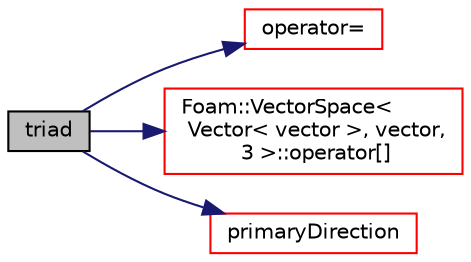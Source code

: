 digraph "triad"
{
  bgcolor="transparent";
  edge [fontname="Helvetica",fontsize="10",labelfontname="Helvetica",labelfontsize="10"];
  node [fontname="Helvetica",fontsize="10",shape=record];
  rankdir="LR";
  Node6 [label="triad",height=0.2,width=0.4,color="black", fillcolor="grey75", style="filled", fontcolor="black"];
  Node6 -> Node7 [color="midnightblue",fontsize="10",style="solid",fontname="Helvetica"];
  Node7 [label="operator=",height=0.2,width=0.4,color="red",URL="$a29737.html#ae944a560be410ef8f419b2bdf57a3d63"];
  Node6 -> Node9 [color="midnightblue",fontsize="10",style="solid",fontname="Helvetica"];
  Node9 [label="Foam::VectorSpace\<\l Vector\< vector \>, vector,\l 3 \>::operator[]",height=0.2,width=0.4,color="red",URL="$a29813.html#ab115e5f485aee9d30b5582b967d071ed"];
  Node6 -> Node55 [color="midnightblue",fontsize="10",style="solid",fontname="Helvetica"];
  Node55 [label="primaryDirection",height=0.2,width=0.4,color="red",URL="$a29737.html#a71d6039e4941440fc989488afee7c18f",tooltip="Return the primary direction of the vector v. "];
}
